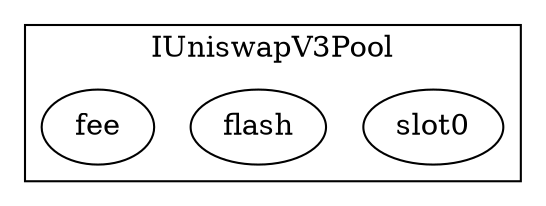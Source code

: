 strict digraph {
subgraph cluster_39052_IUniswapV3Pool {
label = "IUniswapV3Pool"
"39052_slot0" [label="slot0"]
"39052_flash" [label="flash"]
"39052_fee" [label="fee"]
}subgraph cluster_solidity {
label = "[Solidity]"
}
}